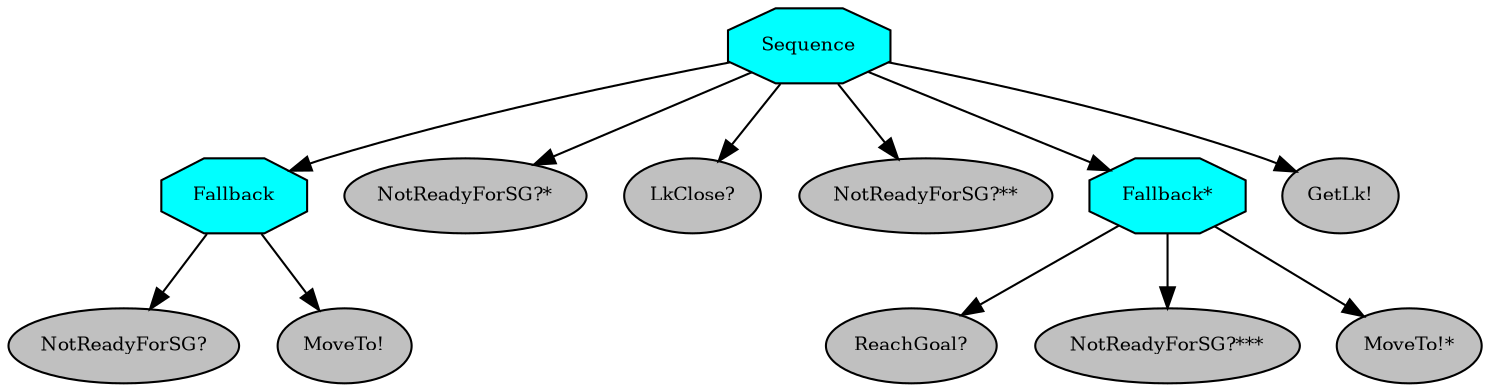 digraph pastafarianism {
ordering=out;
graph [fontname="times-roman"];
node [fontname="times-roman"];
edge [fontname="times-roman"];
Sequence [fillcolor=cyan, fontcolor=black, fontsize=9, label=Sequence, shape=octagon, style=filled];
Fallback [fillcolor=cyan, fontcolor=black, fontsize=9, label=Fallback, shape=octagon, style=filled];
Sequence -> Fallback;
"NotReadyForSG?" [fillcolor=gray, fontcolor=black, fontsize=9, label="NotReadyForSG?", shape=ellipse, style=filled];
Fallback -> "NotReadyForSG?";
"MoveTo!" [fillcolor=gray, fontcolor=black, fontsize=9, label="MoveTo!", shape=ellipse, style=filled];
Fallback -> "MoveTo!";
"NotReadyForSG?*" [fillcolor=gray, fontcolor=black, fontsize=9, label="NotReadyForSG?*", shape=ellipse, style=filled];
Sequence -> "NotReadyForSG?*";
"LkClose?" [fillcolor=gray, fontcolor=black, fontsize=9, label="LkClose?", shape=ellipse, style=filled];
Sequence -> "LkClose?";
"NotReadyForSG?**" [fillcolor=gray, fontcolor=black, fontsize=9, label="NotReadyForSG?**", shape=ellipse, style=filled];
Sequence -> "NotReadyForSG?**";
"Fallback*" [fillcolor=cyan, fontcolor=black, fontsize=9, label="Fallback*", shape=octagon, style=filled];
Sequence -> "Fallback*";
"ReachGoal?" [fillcolor=gray, fontcolor=black, fontsize=9, label="ReachGoal?", shape=ellipse, style=filled];
"Fallback*" -> "ReachGoal?";
"NotReadyForSG?***" [fillcolor=gray, fontcolor=black, fontsize=9, label="NotReadyForSG?***", shape=ellipse, style=filled];
"Fallback*" -> "NotReadyForSG?***";
"MoveTo!*" [fillcolor=gray, fontcolor=black, fontsize=9, label="MoveTo!*", shape=ellipse, style=filled];
"Fallback*" -> "MoveTo!*";
"GetLk!" [fillcolor=gray, fontcolor=black, fontsize=9, label="GetLk!", shape=ellipse, style=filled];
Sequence -> "GetLk!";
}
